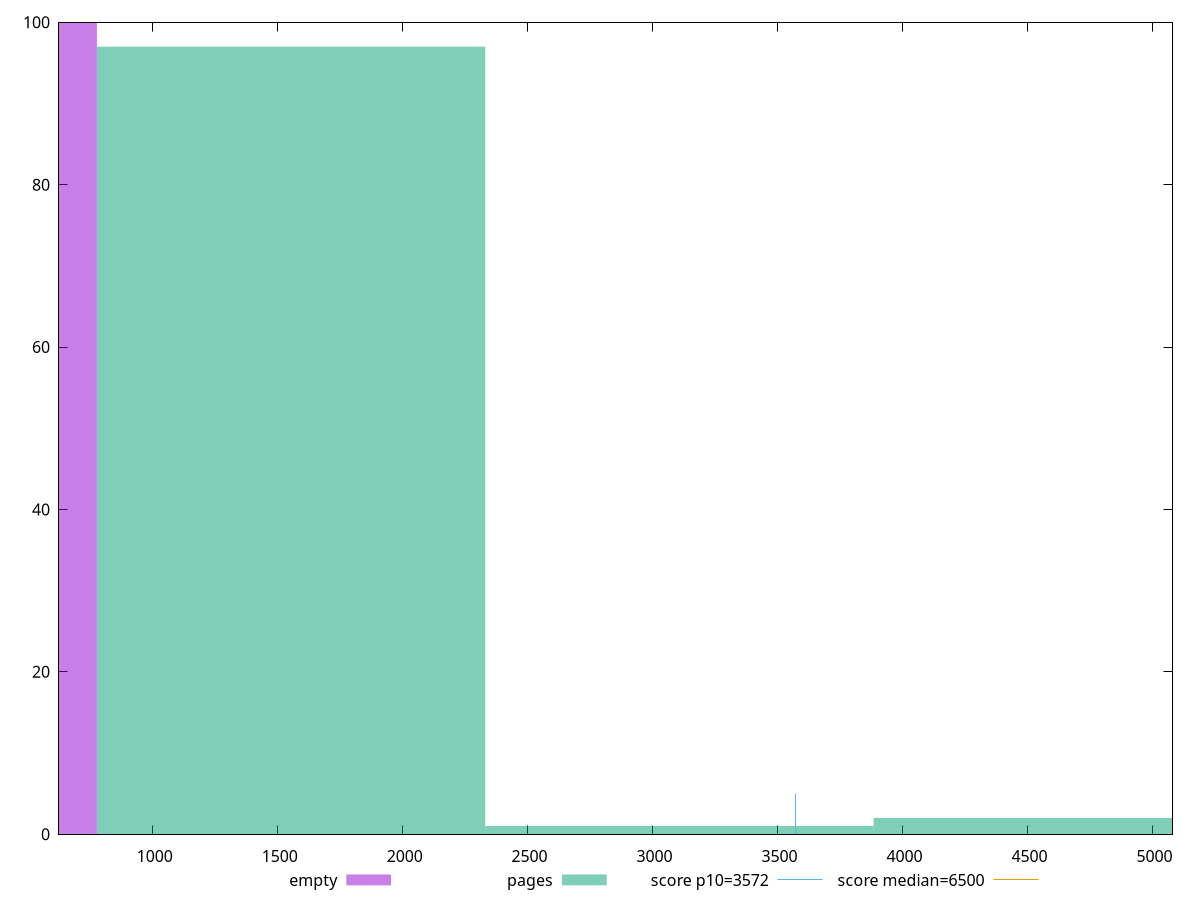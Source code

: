 reset

$empty <<EOF
0 100
EOF

$pages <<EOF
4661.122330981485 2
1553.707443660495 97
3107.41488732099 1
EOF

set key outside below
set boxwidth 1553.707443660495
set xrange [625.16225:5079.971500000001]
set yrange [0:100]
set style fill transparent solid 0.5 noborder

set parametric
set terminal svg size 640, 500 enhanced background rgb 'white'
set output "report_00007_2020-12-11T15:55:29.892Z/first-cpu-idle/comparison/histogram/0_vs_1.svg"

plot $empty title "empty" with boxes, \
     $pages title "pages" with boxes, \
     3572,t title "score p10=3572", \
     6500,t title "score median=6500"

reset
